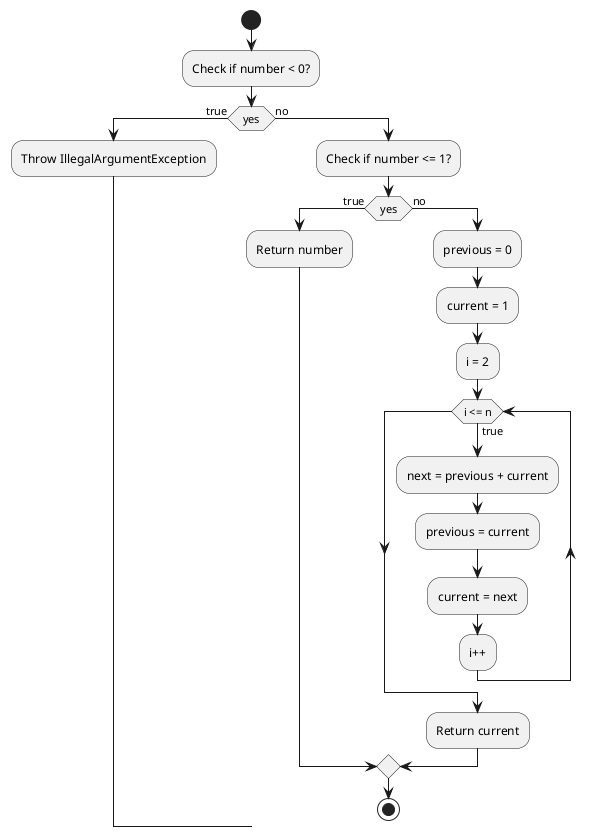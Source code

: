 @startuml
'https://plantuml.com/sequence-diagram

start
:Check if number < 0?;
if (yes) then (true)
  :Throw IllegalArgumentException;
else (no)
  :Check if number <= 1?;
  if (yes) then (true)
    :Return number;
  else (no)
    :previous = 0;
    :current = 1;
    :i = 2;
    while (i <= n) is (true)
      :next = previous + current;
      :previous = current;
      :current = next;
      :i++;
    endwhile
    :Return current;
endif
stop
@enduml